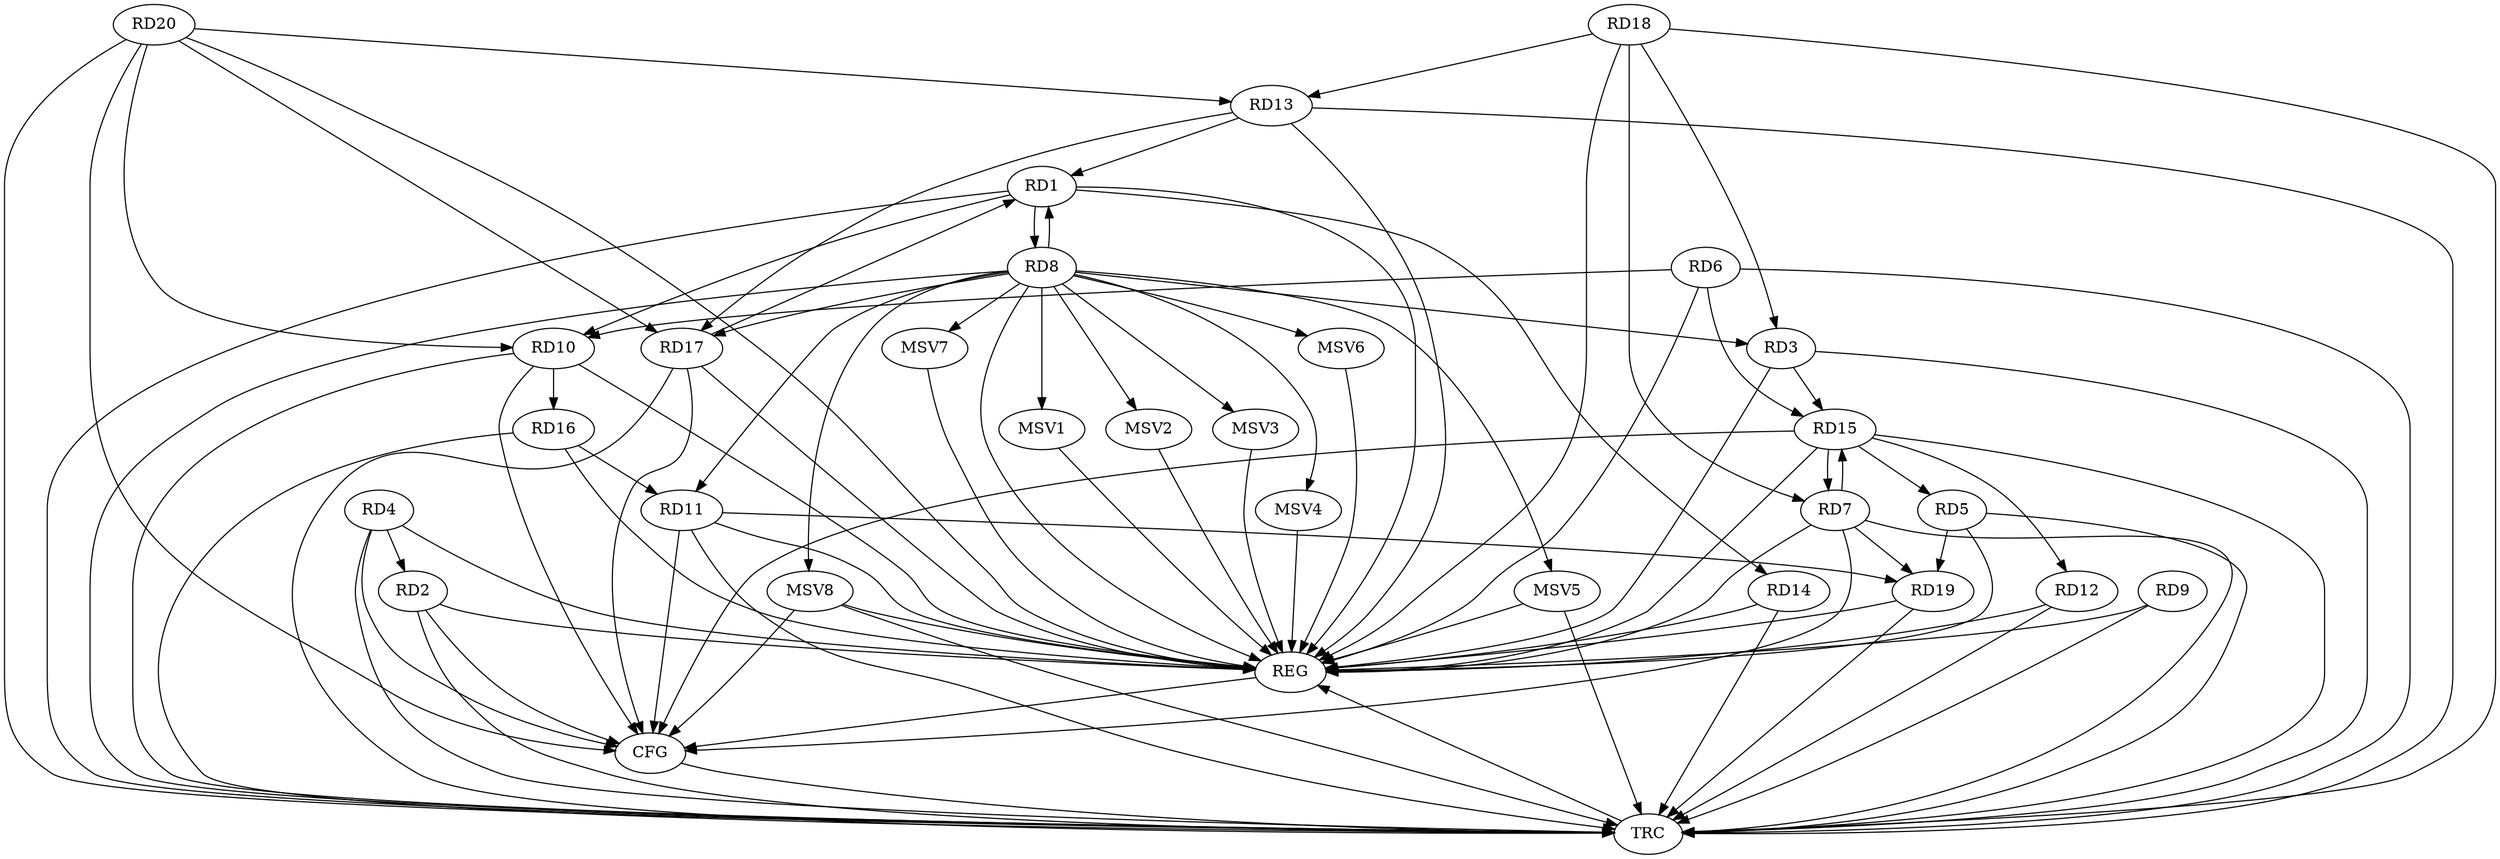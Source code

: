 strict digraph G {
  RD1 [ label="RD1" ];
  RD2 [ label="RD2" ];
  RD3 [ label="RD3" ];
  RD4 [ label="RD4" ];
  RD5 [ label="RD5" ];
  RD6 [ label="RD6" ];
  RD7 [ label="RD7" ];
  RD8 [ label="RD8" ];
  RD9 [ label="RD9" ];
  RD10 [ label="RD10" ];
  RD11 [ label="RD11" ];
  RD12 [ label="RD12" ];
  RD13 [ label="RD13" ];
  RD14 [ label="RD14" ];
  RD15 [ label="RD15" ];
  RD16 [ label="RD16" ];
  RD17 [ label="RD17" ];
  RD18 [ label="RD18" ];
  RD19 [ label="RD19" ];
  RD20 [ label="RD20" ];
  REG [ label="REG" ];
  CFG [ label="CFG" ];
  TRC [ label="TRC" ];
  MSV1 [ label="MSV1" ];
  MSV2 [ label="MSV2" ];
  MSV3 [ label="MSV3" ];
  MSV4 [ label="MSV4" ];
  MSV5 [ label="MSV5" ];
  MSV6 [ label="MSV6" ];
  MSV7 [ label="MSV7" ];
  MSV8 [ label="MSV8" ];
  RD1 -> RD8;
  RD8 -> RD1;
  RD1 -> RD10;
  RD13 -> RD1;
  RD1 -> RD14;
  RD17 -> RD1;
  RD4 -> RD2;
  RD8 -> RD3;
  RD3 -> RD15;
  RD18 -> RD3;
  RD15 -> RD5;
  RD5 -> RD19;
  RD6 -> RD10;
  RD6 -> RD15;
  RD7 -> RD15;
  RD15 -> RD7;
  RD18 -> RD7;
  RD7 -> RD19;
  RD8 -> RD11;
  RD8 -> RD17;
  RD10 -> RD16;
  RD20 -> RD10;
  RD16 -> RD11;
  RD11 -> RD19;
  RD15 -> RD12;
  RD13 -> RD17;
  RD18 -> RD13;
  RD20 -> RD13;
  RD20 -> RD17;
  RD1 -> REG;
  RD2 -> REG;
  RD3 -> REG;
  RD4 -> REG;
  RD5 -> REG;
  RD6 -> REG;
  RD7 -> REG;
  RD8 -> REG;
  RD9 -> REG;
  RD10 -> REG;
  RD11 -> REG;
  RD12 -> REG;
  RD13 -> REG;
  RD14 -> REG;
  RD15 -> REG;
  RD16 -> REG;
  RD17 -> REG;
  RD18 -> REG;
  RD19 -> REG;
  RD20 -> REG;
  RD10 -> CFG;
  RD20 -> CFG;
  RD7 -> CFG;
  RD11 -> CFG;
  RD4 -> CFG;
  RD17 -> CFG;
  RD15 -> CFG;
  RD2 -> CFG;
  REG -> CFG;
  RD1 -> TRC;
  RD2 -> TRC;
  RD3 -> TRC;
  RD4 -> TRC;
  RD5 -> TRC;
  RD6 -> TRC;
  RD7 -> TRC;
  RD8 -> TRC;
  RD9 -> TRC;
  RD10 -> TRC;
  RD11 -> TRC;
  RD12 -> TRC;
  RD13 -> TRC;
  RD14 -> TRC;
  RD15 -> TRC;
  RD16 -> TRC;
  RD17 -> TRC;
  RD18 -> TRC;
  RD19 -> TRC;
  RD20 -> TRC;
  CFG -> TRC;
  TRC -> REG;
  RD8 -> MSV1;
  MSV1 -> REG;
  RD8 -> MSV2;
  MSV2 -> REG;
  RD8 -> MSV3;
  MSV3 -> REG;
  RD8 -> MSV4;
  MSV4 -> REG;
  RD8 -> MSV5;
  MSV5 -> REG;
  MSV5 -> TRC;
  RD8 -> MSV6;
  RD8 -> MSV7;
  RD8 -> MSV8;
  MSV6 -> REG;
  MSV7 -> REG;
  MSV8 -> REG;
  MSV8 -> TRC;
  MSV8 -> CFG;
}
